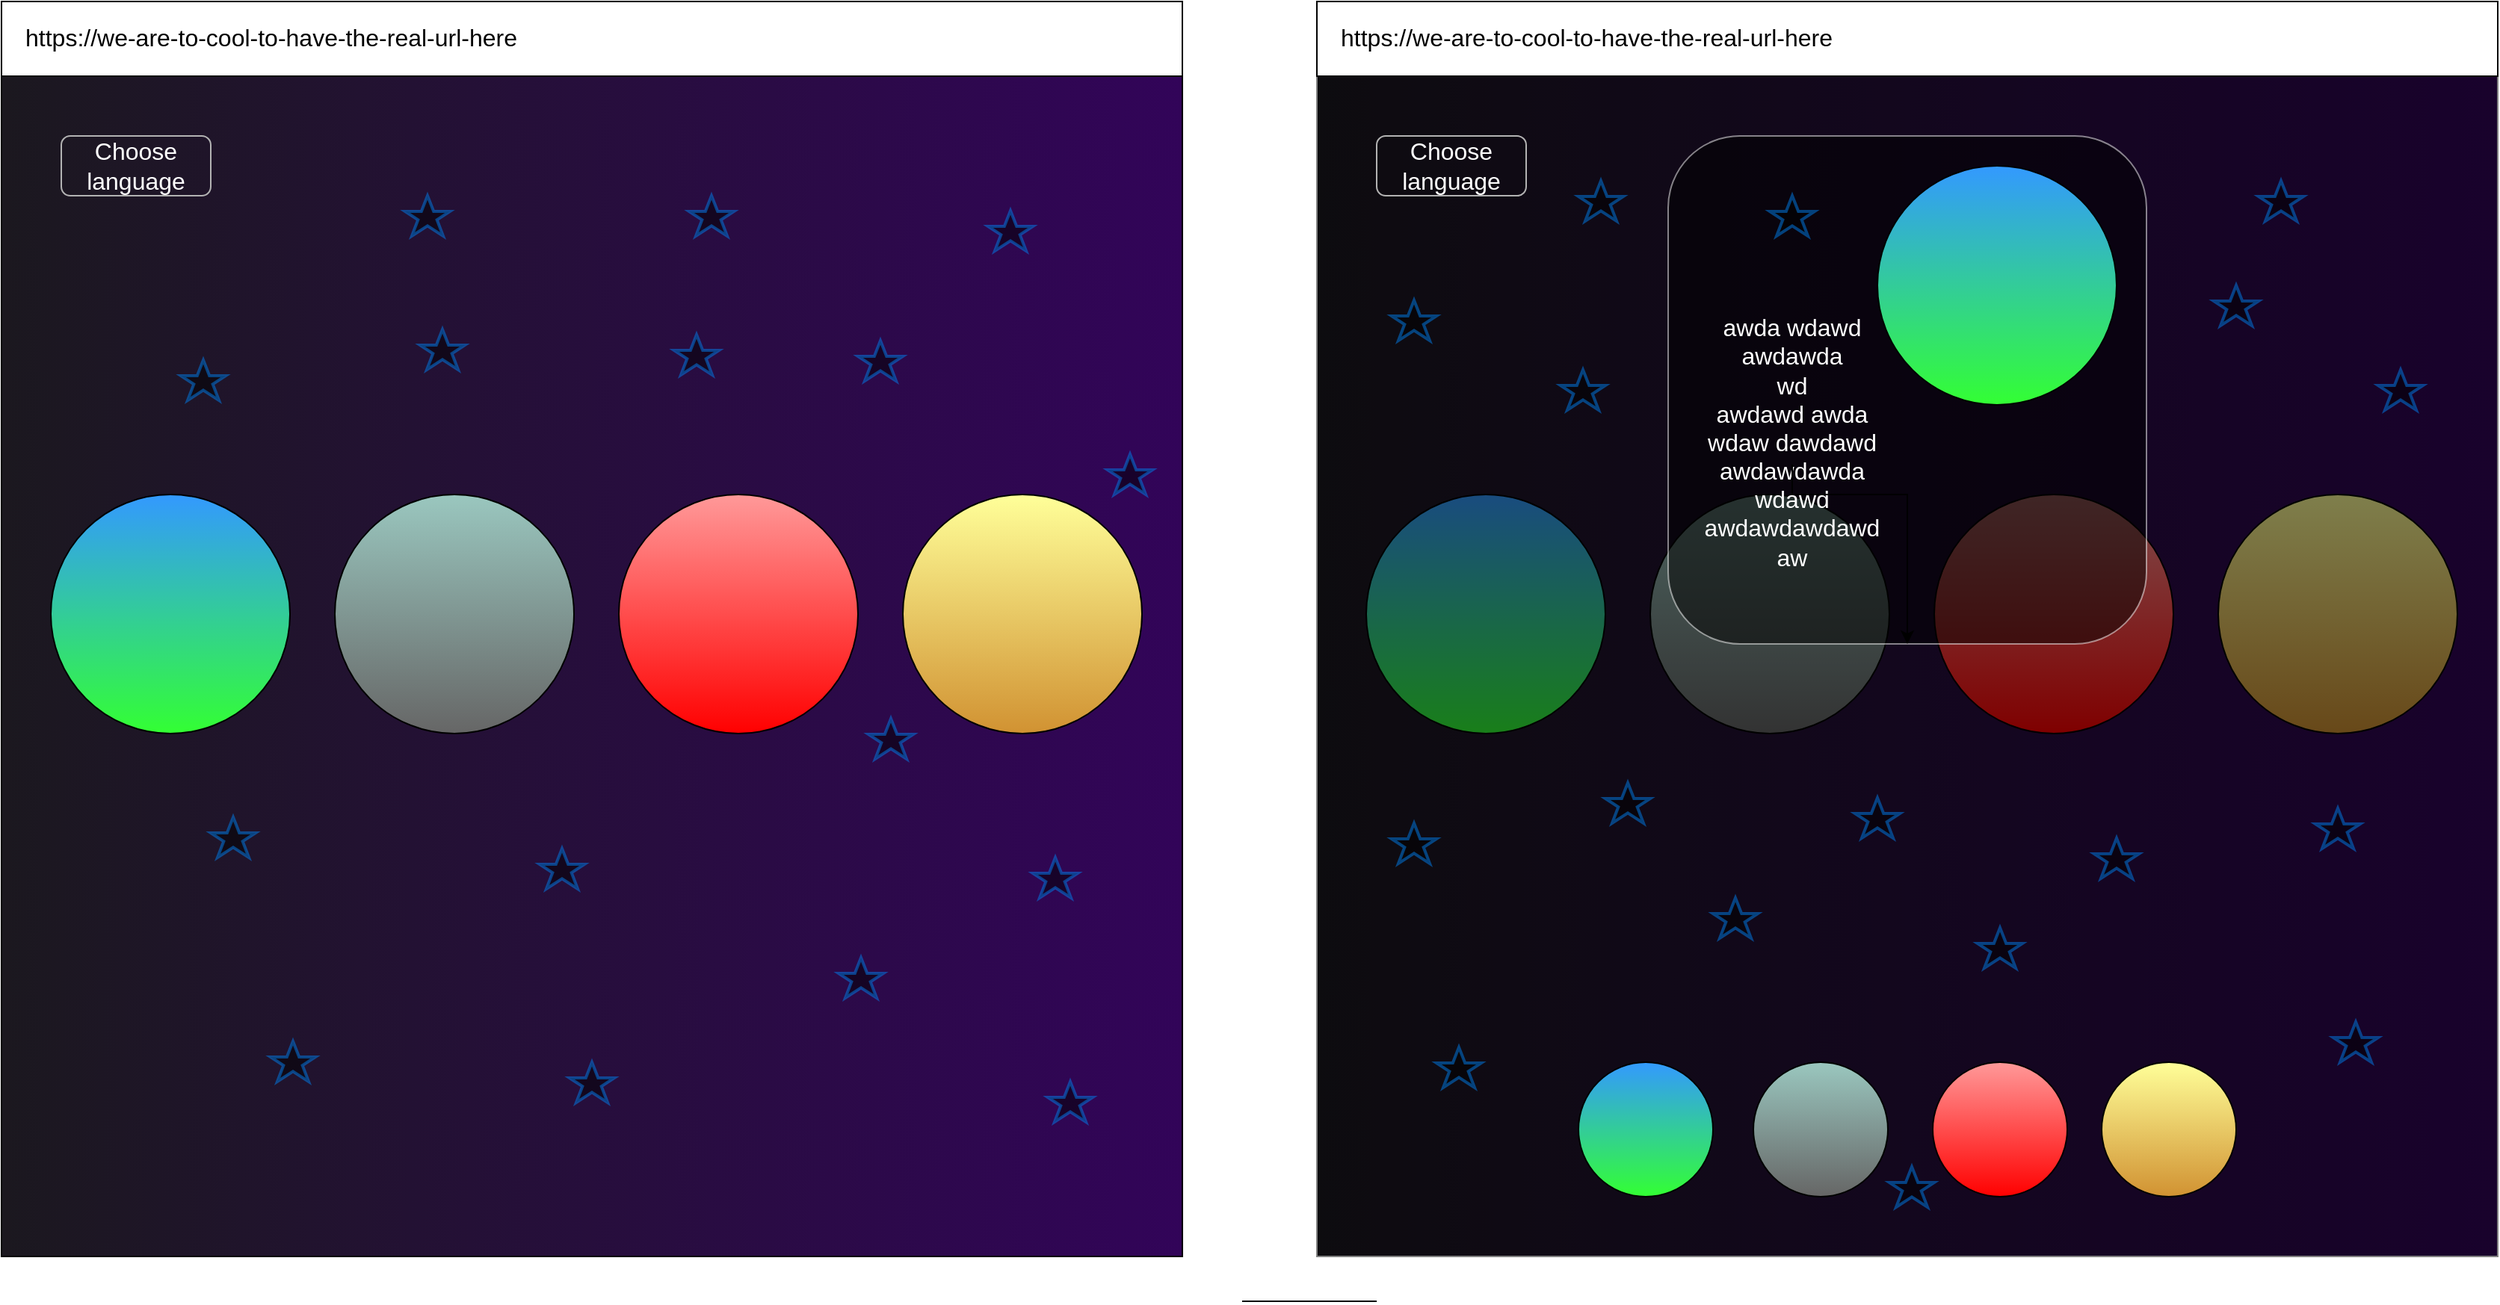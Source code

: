 <mxfile version="16.5.1" type="device"><diagram id="-ioO8zkvraN200LE8odP" name="Side-1"><mxGraphModel dx="2031" dy="1236" grid="1" gridSize="10" guides="1" tooltips="1" connect="1" arrows="1" fold="1" page="1" pageScale="1" pageWidth="3300" pageHeight="4681" math="0" shadow="0"><root><mxCell id="0"/><mxCell id="1" parent="0"/><mxCell id="KS0N80XsKISAOE0b9GRA-2" value="" style="whiteSpace=wrap;html=1;aspect=fixed;fillColor=#1B181F;gradientColor=#320459;gradientDirection=east;" vertex="1" parent="1"><mxGeometry x="40" y="80" width="790" height="790" as="geometry"/></mxCell><mxCell id="KS0N80XsKISAOE0b9GRA-7" value="&lt;font style=&quot;font-size: 16px&quot;&gt;https://we-are-to-cool-to-have-the-real-url-here&lt;/font&gt;" style="text;html=1;align=center;verticalAlign=middle;resizable=0;points=[];autosize=1;strokeColor=none;fillColor=none;" vertex="1" parent="1"><mxGeometry x="50" y="44" width="340" height="20" as="geometry"/></mxCell><mxCell id="KS0N80XsKISAOE0b9GRA-9" value="Choose language" style="rounded=1;whiteSpace=wrap;html=1;fontSize=16;fillColor=none;fontColor=#FFFFFF;strokeColor=#B3B3B3;" vertex="1" parent="1"><mxGeometry x="80" y="120" width="100" height="40" as="geometry"/></mxCell><mxCell id="KS0N80XsKISAOE0b9GRA-13" value="" style="ellipse;whiteSpace=wrap;html=1;aspect=fixed;rounded=1;fontSize=16;fillColor=#9AC7BF;gradientColor=#666666;" vertex="1" parent="1"><mxGeometry x="263" y="360" width="160" height="160" as="geometry"/></mxCell><mxCell id="KS0N80XsKISAOE0b9GRA-14" value="" style="ellipse;whiteSpace=wrap;html=1;aspect=fixed;rounded=1;fontSize=16;fillColor=#FF9999;gradientColor=#FF0000;" vertex="1" parent="1"><mxGeometry x="453" y="360" width="160" height="160" as="geometry"/></mxCell><mxCell id="KS0N80XsKISAOE0b9GRA-15" value="" style="ellipse;whiteSpace=wrap;html=1;aspect=fixed;rounded=1;fontSize=16;fillColor=#3399FF;gradientColor=#33FF33;" vertex="1" parent="1"><mxGeometry x="73" y="360" width="160" height="160" as="geometry"/></mxCell><mxCell id="KS0N80XsKISAOE0b9GRA-16" value="" style="ellipse;whiteSpace=wrap;html=1;aspect=fixed;rounded=1;fontSize=16;fillColor=#FFFF99;strokeColor=default;gradientColor=#D19232;shadow=0;sketch=0;" vertex="1" parent="1"><mxGeometry x="643" y="360" width="160" height="160" as="geometry"/></mxCell><mxCell id="KS0N80XsKISAOE0b9GRA-22" value="" style="rounded=0;whiteSpace=wrap;html=1;shadow=0;sketch=0;fontSize=16;strokeColor=default;fillColor=none;gradientColor=#320459;gradientDirection=east;" vertex="1" parent="1"><mxGeometry x="40" y="30" width="790" height="50" as="geometry"/></mxCell><mxCell id="KS0N80XsKISAOE0b9GRA-23" value="" style="whiteSpace=wrap;html=1;aspect=fixed;fillColor=#1B181F;gradientColor=#320459;gradientDirection=east;" vertex="1" parent="1"><mxGeometry x="920" y="80" width="790" height="790" as="geometry"/></mxCell><mxCell id="KS0N80XsKISAOE0b9GRA-24" value="&lt;font style=&quot;font-size: 16px&quot;&gt;https://we-are-to-cool-to-have-the-real-url-here&lt;/font&gt;" style="text;html=1;align=center;verticalAlign=middle;resizable=0;points=[];autosize=1;strokeColor=none;fillColor=none;" vertex="1" parent="1"><mxGeometry x="930" y="44" width="340" height="20" as="geometry"/></mxCell><mxCell id="KS0N80XsKISAOE0b9GRA-26" value="" style="ellipse;whiteSpace=wrap;html=1;aspect=fixed;rounded=1;fontSize=16;fillColor=#9AC7BF;gradientColor=#666666;" vertex="1" parent="1"><mxGeometry x="1143" y="360" width="160" height="160" as="geometry"/></mxCell><mxCell id="KS0N80XsKISAOE0b9GRA-27" value="" style="ellipse;whiteSpace=wrap;html=1;aspect=fixed;rounded=1;fontSize=16;fillColor=#FF9999;gradientColor=#FF0000;" vertex="1" parent="1"><mxGeometry x="1333" y="360" width="160" height="160" as="geometry"/></mxCell><mxCell id="KS0N80XsKISAOE0b9GRA-28" value="" style="ellipse;whiteSpace=wrap;html=1;aspect=fixed;rounded=1;fontSize=16;fillColor=#3399FF;gradientColor=#33FF33;" vertex="1" parent="1"><mxGeometry x="953" y="360" width="160" height="160" as="geometry"/></mxCell><mxCell id="KS0N80XsKISAOE0b9GRA-29" value="" style="ellipse;whiteSpace=wrap;html=1;aspect=fixed;rounded=1;fontSize=16;fillColor=#FFFF99;strokeColor=default;gradientColor=#D19232;shadow=0;sketch=0;" vertex="1" parent="1"><mxGeometry x="1523" y="360" width="160" height="160" as="geometry"/></mxCell><mxCell id="KS0N80XsKISAOE0b9GRA-36" value="" style="rounded=0;whiteSpace=wrap;html=1;shadow=0;sketch=0;fontSize=16;fontColor=#FFFFFF;strokeColor=#FFFFFF;fillColor=#000000;gradientColor=none;gradientDirection=east;opacity=50;" vertex="1" parent="1"><mxGeometry x="920" y="80" width="790" height="790" as="geometry"/></mxCell><mxCell id="KS0N80XsKISAOE0b9GRA-30" value="" style="rounded=0;whiteSpace=wrap;html=1;shadow=0;sketch=0;fontSize=16;strokeColor=default;fillColor=none;gradientColor=#320459;gradientDirection=east;" vertex="1" parent="1"><mxGeometry x="920" y="30" width="790" height="50" as="geometry"/></mxCell><mxCell id="KS0N80XsKISAOE0b9GRA-25" value="Choose language" style="rounded=1;whiteSpace=wrap;html=1;fontSize=16;fillColor=none;fontColor=#FFFFFF;strokeColor=#B3B3B3;" vertex="1" parent="1"><mxGeometry x="960" y="120" width="100" height="40" as="geometry"/></mxCell><mxCell id="KS0N80XsKISAOE0b9GRA-37" value="" style="endArrow=none;html=1;rounded=0;fontSize=16;fontColor=#FFFFFF;" edge="1" parent="1"><mxGeometry width="50" height="50" relative="1" as="geometry"><mxPoint x="870" y="900" as="sourcePoint"/><mxPoint x="960" y="900" as="targetPoint"/></mxGeometry></mxCell><mxCell id="KS0N80XsKISAOE0b9GRA-43" value="" style="ellipse;whiteSpace=wrap;html=1;aspect=fixed;rounded=1;fontSize=16;fillColor=#FF9999;gradientColor=#FF0000;" vertex="1" parent="1"><mxGeometry x="1332" y="740" width="90" height="90" as="geometry"/></mxCell><mxCell id="KS0N80XsKISAOE0b9GRA-44" value="" style="ellipse;whiteSpace=wrap;html=1;aspect=fixed;rounded=1;fontSize=16;fillColor=#FFFF99;strokeColor=default;gradientColor=#D19232;shadow=0;sketch=0;" vertex="1" parent="1"><mxGeometry x="1445" y="740" width="90" height="90" as="geometry"/></mxCell><mxCell id="KS0N80XsKISAOE0b9GRA-45" value="" style="ellipse;whiteSpace=wrap;html=1;aspect=fixed;rounded=1;fontSize=16;fillColor=#3399FF;gradientColor=#33FF33;" vertex="1" parent="1"><mxGeometry x="1095" y="740" width="90" height="90" as="geometry"/></mxCell><mxCell id="KS0N80XsKISAOE0b9GRA-46" value="" style="ellipse;whiteSpace=wrap;html=1;aspect=fixed;rounded=1;fontSize=16;fillColor=#9AC7BF;gradientColor=#666666;" vertex="1" parent="1"><mxGeometry x="1212" y="740" width="90" height="90" as="geometry"/></mxCell><mxCell id="KS0N80XsKISAOE0b9GRA-47" value="" style="group" vertex="1" connectable="0" parent="1"><mxGeometry x="1155" y="120" width="320" height="340" as="geometry"/></mxCell><mxCell id="KS0N80XsKISAOE0b9GRA-31" value="" style="rounded=1;whiteSpace=wrap;html=1;shadow=0;sketch=0;fontSize=16;fontColor=#FFFFFF;strokeColor=#FFFFFF;fillColor=#000000;gradientColor=none;gradientDirection=east;opacity=50;" vertex="1" parent="KS0N80XsKISAOE0b9GRA-47"><mxGeometry width="320" height="340" as="geometry"/></mxCell><mxCell id="KS0N80XsKISAOE0b9GRA-32" value="" style="ellipse;whiteSpace=wrap;html=1;aspect=fixed;rounded=1;fontSize=16;fillColor=#3399FF;gradientColor=#33FF33;" vertex="1" parent="KS0N80XsKISAOE0b9GRA-47"><mxGeometry x="140" y="20" width="160" height="160" as="geometry"/></mxCell><mxCell id="KS0N80XsKISAOE0b9GRA-33" value="awda wdawd&lt;br&gt;awdawda&lt;br&gt;wd&lt;br&gt;awdawd awda wdaw dawdawd&lt;br&gt;awdawdawda wdawd awdawdawdawd aw" style="text;html=1;strokeColor=none;fillColor=none;align=center;verticalAlign=middle;whiteSpace=wrap;rounded=0;shadow=0;sketch=0;fontSize=16;fontColor=#FFFFFF;" vertex="1" parent="KS0N80XsKISAOE0b9GRA-47"><mxGeometry x="53" y="190" width="60" height="30" as="geometry"/></mxCell><mxCell id="KS0N80XsKISAOE0b9GRA-34" style="edgeStyle=orthogonalEdgeStyle;rounded=0;orthogonalLoop=1;jettySize=auto;html=1;exitX=0.5;exitY=1;exitDx=0;exitDy=0;fontSize=16;fontColor=#FFFFFF;" edge="1" parent="KS0N80XsKISAOE0b9GRA-47" source="KS0N80XsKISAOE0b9GRA-33" target="KS0N80XsKISAOE0b9GRA-31"><mxGeometry relative="1" as="geometry"/></mxCell><mxCell id="KS0N80XsKISAOE0b9GRA-50" value="" style="html=1;verticalLabelPosition=bottom;align=center;labelBackgroundColor=#ffffff;verticalAlign=top;strokeWidth=2;strokeColor=#0080F0;shadow=0;dashed=0;shape=mxgraph.ios7.icons.star;rounded=1;sketch=0;fontSize=16;fontColor=#FFFFFF;fillColor=#000000;gradientColor=none;gradientDirection=east;opacity=50;" vertex="1" parent="KS0N80XsKISAOE0b9GRA-47"><mxGeometry x="68" y="40" width="30" height="27" as="geometry"/></mxCell><mxCell id="KS0N80XsKISAOE0b9GRA-48" value="" style="html=1;verticalLabelPosition=bottom;align=center;labelBackgroundColor=#ffffff;verticalAlign=top;strokeWidth=2;strokeColor=#0080F0;shadow=0;dashed=0;shape=mxgraph.ios7.icons.star;rounded=1;sketch=0;fontSize=16;fontColor=#FFFFFF;fillColor=#000000;gradientColor=none;gradientDirection=east;opacity=50;" vertex="1" parent="1"><mxGeometry x="970" y="230" width="30" height="27" as="geometry"/></mxCell><mxCell id="KS0N80XsKISAOE0b9GRA-49" value="" style="html=1;verticalLabelPosition=bottom;align=center;labelBackgroundColor=#ffffff;verticalAlign=top;strokeWidth=2;strokeColor=#0080F0;shadow=0;dashed=0;shape=mxgraph.ios7.icons.star;rounded=1;sketch=0;fontSize=16;fontColor=#FFFFFF;fillColor=#000000;gradientColor=none;gradientDirection=east;opacity=50;" vertex="1" parent="1"><mxGeometry x="970" y="580" width="30" height="27" as="geometry"/></mxCell><mxCell id="KS0N80XsKISAOE0b9GRA-51" value="" style="html=1;verticalLabelPosition=bottom;align=center;labelBackgroundColor=#ffffff;verticalAlign=top;strokeWidth=2;strokeColor=#0080F0;shadow=0;dashed=0;shape=mxgraph.ios7.icons.star;rounded=1;sketch=0;fontSize=16;fontColor=#FFFFFF;fillColor=#000000;gradientColor=none;gradientDirection=east;opacity=50;" vertex="1" parent="1"><mxGeometry x="1095" y="150" width="30" height="27" as="geometry"/></mxCell><mxCell id="KS0N80XsKISAOE0b9GRA-52" value="" style="html=1;verticalLabelPosition=bottom;align=center;labelBackgroundColor=#ffffff;verticalAlign=top;strokeWidth=2;strokeColor=#0080F0;shadow=0;dashed=0;shape=mxgraph.ios7.icons.star;rounded=1;sketch=0;fontSize=16;fontColor=#FFFFFF;fillColor=#000000;gradientColor=none;gradientDirection=east;opacity=50;" vertex="1" parent="1"><mxGeometry x="1083" y="276.5" width="30" height="27" as="geometry"/></mxCell><mxCell id="KS0N80XsKISAOE0b9GRA-53" value="" style="html=1;verticalLabelPosition=bottom;align=center;labelBackgroundColor=#ffffff;verticalAlign=top;strokeWidth=2;strokeColor=#0080F0;shadow=0;dashed=0;shape=mxgraph.ios7.icons.star;rounded=1;sketch=0;fontSize=16;fontColor=#FFFFFF;fillColor=#000000;gradientColor=none;gradientDirection=east;opacity=50;" vertex="1" parent="1"><mxGeometry x="1550" y="150" width="30" height="27" as="geometry"/></mxCell><mxCell id="KS0N80XsKISAOE0b9GRA-54" value="" style="html=1;verticalLabelPosition=bottom;align=center;labelBackgroundColor=#ffffff;verticalAlign=top;strokeWidth=2;strokeColor=#0080F0;shadow=0;dashed=0;shape=mxgraph.ios7.icons.star;rounded=1;sketch=0;fontSize=16;fontColor=#FFFFFF;fillColor=#000000;gradientColor=none;gradientDirection=east;opacity=50;" vertex="1" parent="1"><mxGeometry x="1520" y="220" width="30" height="27" as="geometry"/></mxCell><mxCell id="KS0N80XsKISAOE0b9GRA-55" value="" style="html=1;verticalLabelPosition=bottom;align=center;labelBackgroundColor=#ffffff;verticalAlign=top;strokeWidth=2;strokeColor=#0080F0;shadow=0;dashed=0;shape=mxgraph.ios7.icons.star;rounded=1;sketch=0;fontSize=16;fontColor=#FFFFFF;fillColor=#000000;gradientColor=none;gradientDirection=east;opacity=50;" vertex="1" parent="1"><mxGeometry x="1630" y="276.5" width="30" height="27" as="geometry"/></mxCell><mxCell id="KS0N80XsKISAOE0b9GRA-56" value="" style="html=1;verticalLabelPosition=bottom;align=center;labelBackgroundColor=#ffffff;verticalAlign=top;strokeWidth=2;strokeColor=#0080F0;shadow=0;dashed=0;shape=mxgraph.ios7.icons.star;rounded=1;sketch=0;fontSize=16;fontColor=#FFFFFF;fillColor=#000000;gradientColor=none;gradientDirection=east;opacity=50;" vertex="1" parent="1"><mxGeometry x="1588" y="570" width="30" height="27" as="geometry"/></mxCell><mxCell id="KS0N80XsKISAOE0b9GRA-57" value="" style="html=1;verticalLabelPosition=bottom;align=center;labelBackgroundColor=#ffffff;verticalAlign=top;strokeWidth=2;strokeColor=#0080F0;shadow=0;dashed=0;shape=mxgraph.ios7.icons.star;rounded=1;sketch=0;fontSize=16;fontColor=#FFFFFF;fillColor=#000000;gradientColor=none;gradientDirection=east;opacity=50;" vertex="1" parent="1"><mxGeometry x="1440" y="590" width="30" height="27" as="geometry"/></mxCell><mxCell id="KS0N80XsKISAOE0b9GRA-58" value="" style="html=1;verticalLabelPosition=bottom;align=center;labelBackgroundColor=#ffffff;verticalAlign=top;strokeWidth=2;strokeColor=#0080F0;shadow=0;dashed=0;shape=mxgraph.ios7.icons.star;rounded=1;sketch=0;fontSize=16;fontColor=#FFFFFF;fillColor=#000000;gradientColor=none;gradientDirection=east;opacity=50;" vertex="1" parent="1"><mxGeometry x="1362" y="650" width="30" height="27" as="geometry"/></mxCell><mxCell id="KS0N80XsKISAOE0b9GRA-59" value="" style="html=1;verticalLabelPosition=bottom;align=center;labelBackgroundColor=#ffffff;verticalAlign=top;strokeWidth=2;strokeColor=#0080F0;shadow=0;dashed=0;shape=mxgraph.ios7.icons.star;rounded=1;sketch=0;fontSize=16;fontColor=#FFFFFF;fillColor=#000000;gradientColor=none;gradientDirection=east;opacity=50;" vertex="1" parent="1"><mxGeometry x="1600" y="713" width="30" height="27" as="geometry"/></mxCell><mxCell id="KS0N80XsKISAOE0b9GRA-60" value="" style="html=1;verticalLabelPosition=bottom;align=center;labelBackgroundColor=#ffffff;verticalAlign=top;strokeWidth=2;strokeColor=#0080F0;shadow=0;dashed=0;shape=mxgraph.ios7.icons.star;rounded=1;sketch=0;fontSize=16;fontColor=#FFFFFF;fillColor=#000000;gradientColor=none;gradientDirection=east;opacity=50;" vertex="1" parent="1"><mxGeometry x="1303" y="810" width="30" height="27" as="geometry"/></mxCell><mxCell id="KS0N80XsKISAOE0b9GRA-61" value="" style="html=1;verticalLabelPosition=bottom;align=center;labelBackgroundColor=#ffffff;verticalAlign=top;strokeWidth=2;strokeColor=#0080F0;shadow=0;dashed=0;shape=mxgraph.ios7.icons.star;rounded=1;sketch=0;fontSize=16;fontColor=#FFFFFF;fillColor=#000000;gradientColor=none;gradientDirection=east;opacity=50;" vertex="1" parent="1"><mxGeometry x="1280" y="563" width="30" height="27" as="geometry"/></mxCell><mxCell id="KS0N80XsKISAOE0b9GRA-62" value="" style="html=1;verticalLabelPosition=bottom;align=center;labelBackgroundColor=#ffffff;verticalAlign=top;strokeWidth=2;strokeColor=#0080F0;shadow=0;dashed=0;shape=mxgraph.ios7.icons.star;rounded=1;sketch=0;fontSize=16;fontColor=#FFFFFF;fillColor=#000000;gradientColor=none;gradientDirection=east;opacity=50;" vertex="1" parent="1"><mxGeometry x="1185" y="630" width="30" height="27" as="geometry"/></mxCell><mxCell id="KS0N80XsKISAOE0b9GRA-63" value="" style="html=1;verticalLabelPosition=bottom;align=center;labelBackgroundColor=#ffffff;verticalAlign=top;strokeWidth=2;strokeColor=#0080F0;shadow=0;dashed=0;shape=mxgraph.ios7.icons.star;rounded=1;sketch=0;fontSize=16;fontColor=#FFFFFF;fillColor=#000000;gradientColor=none;gradientDirection=east;opacity=50;" vertex="1" parent="1"><mxGeometry x="1113" y="553" width="30" height="27" as="geometry"/></mxCell><mxCell id="KS0N80XsKISAOE0b9GRA-64" value="" style="html=1;verticalLabelPosition=bottom;align=center;labelBackgroundColor=#ffffff;verticalAlign=top;strokeWidth=2;strokeColor=#0080F0;shadow=0;dashed=0;shape=mxgraph.ios7.icons.star;rounded=1;sketch=0;fontSize=16;fontColor=#FFFFFF;fillColor=#000000;gradientColor=none;gradientDirection=east;opacity=50;" vertex="1" parent="1"><mxGeometry x="1000" y="730" width="30" height="27" as="geometry"/></mxCell><mxCell id="KS0N80XsKISAOE0b9GRA-65" value="" style="html=1;verticalLabelPosition=bottom;align=center;labelBackgroundColor=#ffffff;verticalAlign=top;strokeWidth=2;strokeColor=#0080F0;shadow=0;dashed=0;shape=mxgraph.ios7.icons.star;rounded=1;sketch=0;fontSize=16;fontColor=#FFFFFF;fillColor=#000000;gradientColor=none;gradientDirection=east;opacity=50;" vertex="1" parent="1"><mxGeometry x="180" y="576" width="30" height="27" as="geometry"/></mxCell><mxCell id="KS0N80XsKISAOE0b9GRA-66" value="" style="html=1;verticalLabelPosition=bottom;align=center;labelBackgroundColor=#ffffff;verticalAlign=top;strokeWidth=2;strokeColor=#0080F0;shadow=0;dashed=0;shape=mxgraph.ios7.icons.star;rounded=1;sketch=0;fontSize=16;fontColor=#FFFFFF;fillColor=#000000;gradientColor=none;gradientDirection=east;opacity=50;" vertex="1" parent="1"><mxGeometry x="220" y="726" width="30" height="27" as="geometry"/></mxCell><mxCell id="KS0N80XsKISAOE0b9GRA-67" value="" style="html=1;verticalLabelPosition=bottom;align=center;labelBackgroundColor=#ffffff;verticalAlign=top;strokeWidth=2;strokeColor=#0080F0;shadow=0;dashed=0;shape=mxgraph.ios7.icons.star;rounded=1;sketch=0;fontSize=16;fontColor=#FFFFFF;fillColor=#000000;gradientColor=none;gradientDirection=east;opacity=50;" vertex="1" parent="1"><mxGeometry x="400" y="597" width="30" height="27" as="geometry"/></mxCell><mxCell id="KS0N80XsKISAOE0b9GRA-68" value="" style="html=1;verticalLabelPosition=bottom;align=center;labelBackgroundColor=#ffffff;verticalAlign=top;strokeWidth=2;strokeColor=#0080F0;shadow=0;dashed=0;shape=mxgraph.ios7.icons.star;rounded=1;sketch=0;fontSize=16;fontColor=#FFFFFF;fillColor=#000000;gradientColor=none;gradientDirection=east;opacity=50;" vertex="1" parent="1"><mxGeometry x="420" y="740" width="30" height="27" as="geometry"/></mxCell><mxCell id="KS0N80XsKISAOE0b9GRA-69" value="" style="html=1;verticalLabelPosition=bottom;align=center;labelBackgroundColor=#ffffff;verticalAlign=top;strokeWidth=2;strokeColor=#0080F0;shadow=0;dashed=0;shape=mxgraph.ios7.icons.star;rounded=1;sketch=0;fontSize=16;fontColor=#FFFFFF;fillColor=#000000;gradientColor=none;gradientDirection=east;opacity=50;" vertex="1" parent="1"><mxGeometry x="740" y="753" width="30" height="27" as="geometry"/></mxCell><mxCell id="KS0N80XsKISAOE0b9GRA-70" value="" style="html=1;verticalLabelPosition=bottom;align=center;labelBackgroundColor=#ffffff;verticalAlign=top;strokeWidth=2;strokeColor=#0080F0;shadow=0;dashed=0;shape=mxgraph.ios7.icons.star;rounded=1;sketch=0;fontSize=16;fontColor=#FFFFFF;fillColor=#000000;gradientColor=none;gradientDirection=east;opacity=50;" vertex="1" parent="1"><mxGeometry x="600" y="670" width="30" height="27" as="geometry"/></mxCell><mxCell id="KS0N80XsKISAOE0b9GRA-71" value="" style="html=1;verticalLabelPosition=bottom;align=center;labelBackgroundColor=#ffffff;verticalAlign=top;strokeWidth=2;strokeColor=#0080F0;shadow=0;dashed=0;shape=mxgraph.ios7.icons.star;rounded=1;sketch=0;fontSize=16;fontColor=#FFFFFF;fillColor=#000000;gradientColor=none;gradientDirection=east;opacity=50;" vertex="1" parent="1"><mxGeometry x="730" y="603" width="30" height="27" as="geometry"/></mxCell><mxCell id="KS0N80XsKISAOE0b9GRA-72" value="" style="html=1;verticalLabelPosition=bottom;align=center;labelBackgroundColor=#ffffff;verticalAlign=top;strokeWidth=2;strokeColor=#0080F0;shadow=0;dashed=0;shape=mxgraph.ios7.icons.star;rounded=1;sketch=0;fontSize=16;fontColor=#FFFFFF;fillColor=#000000;gradientColor=none;gradientDirection=east;opacity=50;" vertex="1" parent="1"><mxGeometry x="160" y="270" width="30" height="27" as="geometry"/></mxCell><mxCell id="KS0N80XsKISAOE0b9GRA-73" value="" style="html=1;verticalLabelPosition=bottom;align=center;labelBackgroundColor=#ffffff;verticalAlign=top;strokeWidth=2;strokeColor=#0080F0;shadow=0;dashed=0;shape=mxgraph.ios7.icons.star;rounded=1;sketch=0;fontSize=16;fontColor=#FFFFFF;fillColor=#000000;gradientColor=none;gradientDirection=east;opacity=50;" vertex="1" parent="1"><mxGeometry x="310" y="160" width="30" height="27" as="geometry"/></mxCell><mxCell id="KS0N80XsKISAOE0b9GRA-74" value="" style="html=1;verticalLabelPosition=bottom;align=center;labelBackgroundColor=#ffffff;verticalAlign=top;strokeWidth=2;strokeColor=#0080F0;shadow=0;dashed=0;shape=mxgraph.ios7.icons.star;rounded=1;sketch=0;fontSize=16;fontColor=#FFFFFF;fillColor=#000000;gradientColor=none;gradientDirection=east;opacity=50;" vertex="1" parent="1"><mxGeometry x="320" y="249.5" width="30" height="27" as="geometry"/></mxCell><mxCell id="KS0N80XsKISAOE0b9GRA-75" value="" style="html=1;verticalLabelPosition=bottom;align=center;labelBackgroundColor=#ffffff;verticalAlign=top;strokeWidth=2;strokeColor=#0080F0;shadow=0;dashed=0;shape=mxgraph.ios7.icons.star;rounded=1;sketch=0;fontSize=16;fontColor=#FFFFFF;fillColor=#000000;gradientColor=none;gradientDirection=east;opacity=50;" vertex="1" parent="1"><mxGeometry x="500" y="160" width="30" height="27" as="geometry"/></mxCell><mxCell id="KS0N80XsKISAOE0b9GRA-76" value="" style="html=1;verticalLabelPosition=bottom;align=center;labelBackgroundColor=#ffffff;verticalAlign=top;strokeWidth=2;strokeColor=#0080F0;shadow=0;dashed=0;shape=mxgraph.ios7.icons.star;rounded=1;sketch=0;fontSize=16;fontColor=#FFFFFF;fillColor=#000000;gradientColor=none;gradientDirection=east;opacity=50;" vertex="1" parent="1"><mxGeometry x="613" y="257" width="30" height="27" as="geometry"/></mxCell><mxCell id="KS0N80XsKISAOE0b9GRA-77" value="" style="html=1;verticalLabelPosition=bottom;align=center;labelBackgroundColor=#ffffff;verticalAlign=top;strokeWidth=2;strokeColor=#0080F0;shadow=0;dashed=0;shape=mxgraph.ios7.icons.star;rounded=1;sketch=0;fontSize=16;fontColor=#FFFFFF;fillColor=#000000;gradientColor=none;gradientDirection=east;opacity=50;" vertex="1" parent="1"><mxGeometry x="490" y="253" width="30" height="27" as="geometry"/></mxCell><mxCell id="KS0N80XsKISAOE0b9GRA-78" value="" style="html=1;verticalLabelPosition=bottom;align=center;labelBackgroundColor=#ffffff;verticalAlign=top;strokeWidth=2;strokeColor=#0080F0;shadow=0;dashed=0;shape=mxgraph.ios7.icons.star;rounded=1;sketch=0;fontSize=16;fontColor=#FFFFFF;fillColor=#000000;gradientColor=none;gradientDirection=east;opacity=50;" vertex="1" parent="1"><mxGeometry x="700" y="170" width="30" height="27" as="geometry"/></mxCell><mxCell id="KS0N80XsKISAOE0b9GRA-79" value="" style="html=1;verticalLabelPosition=bottom;align=center;labelBackgroundColor=#ffffff;verticalAlign=top;strokeWidth=2;strokeColor=#0080F0;shadow=0;dashed=0;shape=mxgraph.ios7.icons.star;rounded=1;sketch=0;fontSize=16;fontColor=#FFFFFF;fillColor=#000000;gradientColor=none;gradientDirection=east;opacity=50;" vertex="1" parent="1"><mxGeometry x="620" y="510" width="30" height="27" as="geometry"/></mxCell><mxCell id="KS0N80XsKISAOE0b9GRA-80" value="" style="html=1;verticalLabelPosition=bottom;align=center;labelBackgroundColor=#ffffff;verticalAlign=top;strokeWidth=2;strokeColor=#0080F0;shadow=0;dashed=0;shape=mxgraph.ios7.icons.star;rounded=1;sketch=0;fontSize=16;fontColor=#FFFFFF;fillColor=#000000;gradientColor=none;gradientDirection=east;opacity=50;" vertex="1" parent="1"><mxGeometry x="780" y="333" width="30" height="27" as="geometry"/></mxCell></root></mxGraphModel></diagram></mxfile>